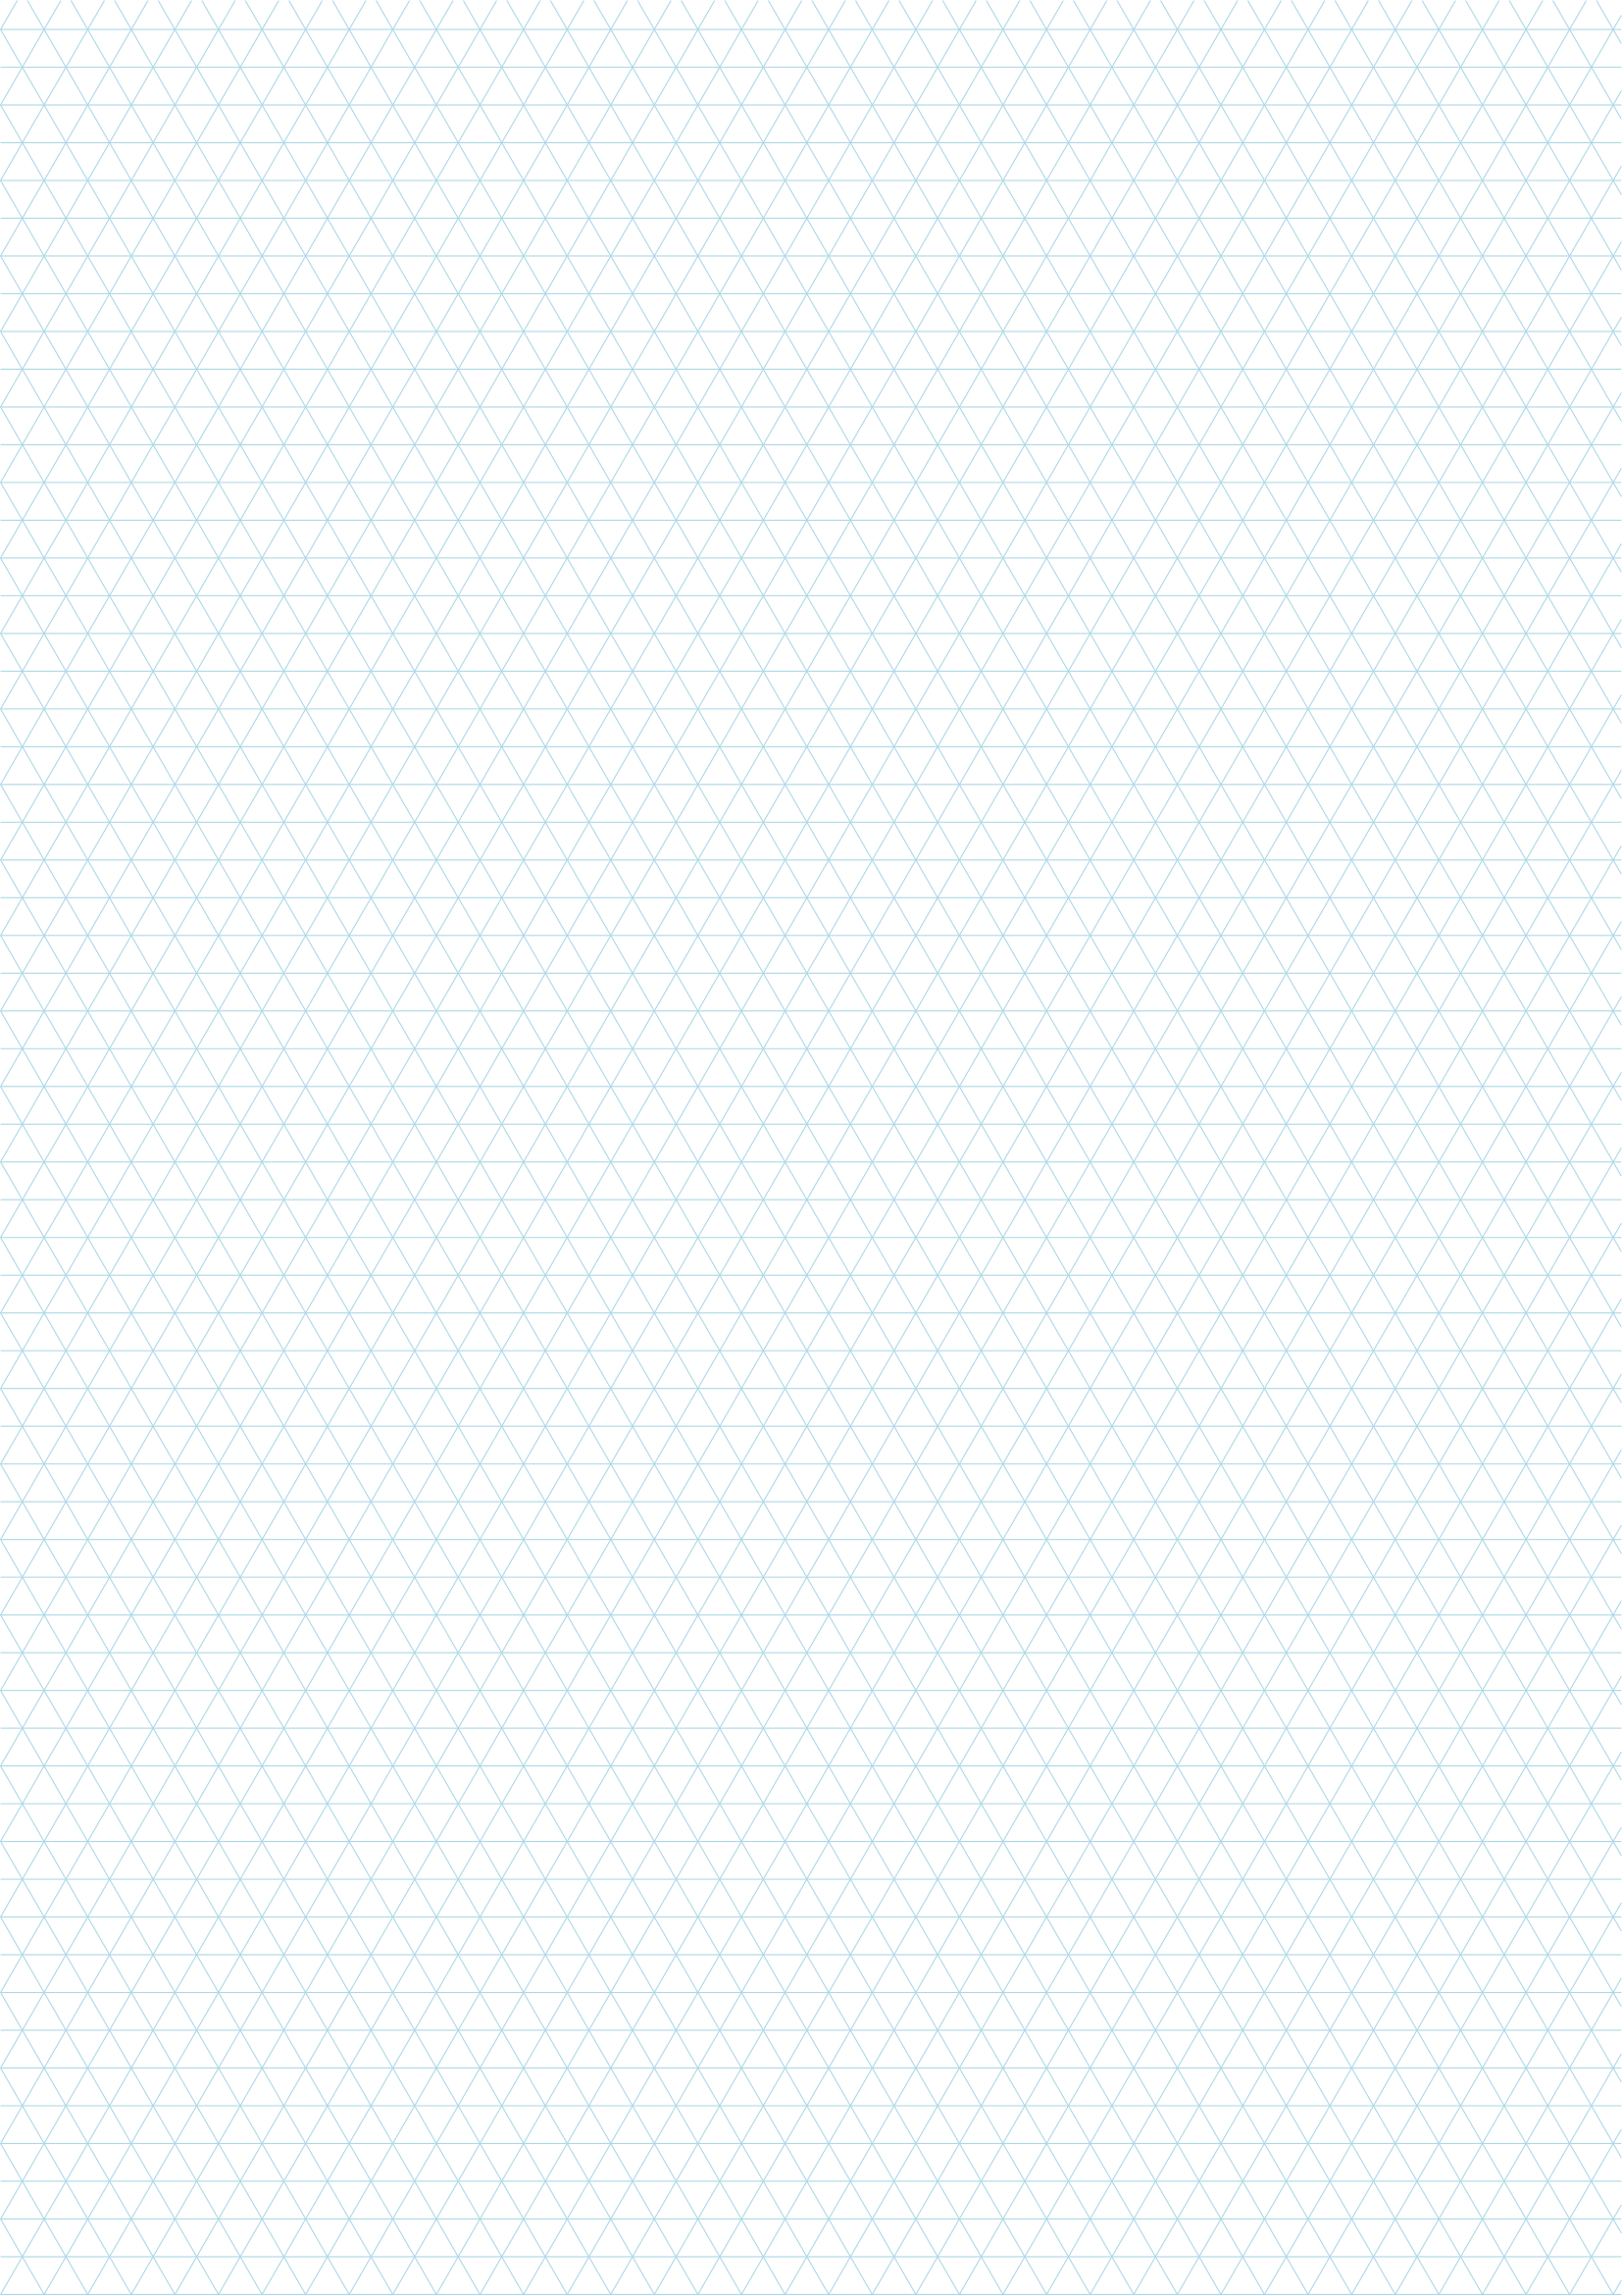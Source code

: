 <?xml version="1.0"?>
<!DOCTYPE ipe SYSTEM "ipe.dtd">
<ipe version="70218" creator="Ipe 7.2.18">
<info created="D:20210527174225" modified="D:20210527174225"/>
<ipestyle name="basic">
<symbol name="arrow/arc(spx)">
<path stroke="sym-stroke" fill="sym-stroke" pen="sym-pen">
0 0 m
-1 0.333 l
-1 -0.333 l
h
</path>
</symbol>
<symbol name="arrow/farc(spx)">
<path stroke="sym-stroke" fill="white" pen="sym-pen">
0 0 m
-1 0.333 l
-1 -0.333 l
h
</path>
</symbol>
<symbol name="arrow/ptarc(spx)">
<path stroke="sym-stroke" fill="sym-stroke" pen="sym-pen">
0 0 m
-1 0.333 l
-0.8 0 l
-1 -0.333 l
h
</path>
</symbol>
<symbol name="arrow/fptarc(spx)">
<path stroke="sym-stroke" fill="white" pen="sym-pen">
0 0 m
-1 0.333 l
-0.8 0 l
-1 -0.333 l
h
</path>
</symbol>
<symbol name="mark/circle(sx)" transformations="translations">
<path fill="sym-stroke">
0.6 0 0 0.6 0 0 e
0.4 0 0 0.4 0 0 e
</path>
</symbol>
<symbol name="mark/disk(sx)" transformations="translations">
<path fill="sym-stroke">
0.6 0 0 0.6 0 0 e
</path>
</symbol>
<symbol name="mark/fdisk(sfx)" transformations="translations">
<group>
<path fill="sym-fill">
0.5 0 0 0.5 0 0 e
</path>
<path fill="sym-stroke" fillrule="eofill">
0.6 0 0 0.6 0 0 e
0.4 0 0 0.4 0 0 e
</path>
</group>
</symbol>
<symbol name="mark/box(sx)" transformations="translations">
<path fill="sym-stroke" fillrule="eofill">
-0.6 -0.6 m
0.6 -0.6 l
0.6 0.6 l
-0.6 0.6 l
h
-0.4 -0.4 m
0.4 -0.4 l
0.4 0.4 l
-0.4 0.4 l
h
</path>
</symbol>
<symbol name="mark/square(sx)" transformations="translations">
<path fill="sym-stroke">
-0.6 -0.6 m
0.6 -0.6 l
0.6 0.6 l
-0.6 0.6 l
h
</path>
</symbol>
<symbol name="mark/fsquare(sfx)" transformations="translations">
<group>
<path fill="sym-fill">
-0.5 -0.5 m
0.5 -0.5 l
0.5 0.5 l
-0.5 0.5 l
h
</path>
<path fill="sym-stroke" fillrule="eofill">
-0.6 -0.6 m
0.6 -0.6 l
0.6 0.6 l
-0.6 0.6 l
h
-0.4 -0.4 m
0.4 -0.4 l
0.4 0.4 l
-0.4 0.4 l
h
</path>
</group>
</symbol>
<symbol name="mark/cross(sx)" transformations="translations">
<group>
<path fill="sym-stroke">
-0.43 -0.57 m
0.57 0.43 l
0.43 0.57 l
-0.57 -0.43 l
h
</path>
<path fill="sym-stroke">
-0.43 0.57 m
0.57 -0.43 l
0.43 -0.57 l
-0.57 0.43 l
h
</path>
</group>
</symbol>
<symbol name="arrow/fnormal(spx)">
<path stroke="sym-stroke" fill="white" pen="sym-pen">
0 0 m
-1 0.333 l
-1 -0.333 l
h
</path>
</symbol>
<symbol name="arrow/pointed(spx)">
<path stroke="sym-stroke" fill="sym-stroke" pen="sym-pen">
0 0 m
-1 0.333 l
-0.8 0 l
-1 -0.333 l
h
</path>
</symbol>
<symbol name="arrow/fpointed(spx)">
<path stroke="sym-stroke" fill="white" pen="sym-pen">
0 0 m
-1 0.333 l
-0.8 0 l
-1 -0.333 l
h
</path>
</symbol>
<symbol name="arrow/linear(spx)">
<path stroke="sym-stroke" pen="sym-pen">
-1 0.333 m
0 0 l
-1 -0.333 l
</path>
</symbol>
<symbol name="arrow/fdouble(spx)">
<path stroke="sym-stroke" fill="white" pen="sym-pen">
0 0 m
-1 0.333 l
-1 -0.333 l
h
-1 0 m
-2 0.333 l
-2 -0.333 l
h
</path>
</symbol>
<symbol name="arrow/double(spx)">
<path stroke="sym-stroke" fill="sym-stroke" pen="sym-pen">
0 0 m
-1 0.333 l
-1 -0.333 l
h
-1 0 m
-2 0.333 l
-2 -0.333 l
h
</path>
</symbol>
<symbol name="arrow/mid-normal(spx)">
<path stroke="sym-stroke" fill="sym-stroke" pen="sym-pen">
0.5 0 m
-0.5 0.333 l
-0.5 -0.333 l
h
</path>
</symbol>
<symbol name="arrow/mid-fnormal(spx)">
<path stroke="sym-stroke" fill="white" pen="sym-pen">
0.5 0 m
-0.5 0.333 l
-0.5 -0.333 l
h
</path>
</symbol>
<symbol name="arrow/mid-pointed(spx)">
<path stroke="sym-stroke" fill="sym-stroke" pen="sym-pen">
0.5 0 m
-0.5 0.333 l
-0.3 0 l
-0.5 -0.333 l
h
</path>
</symbol>
<symbol name="arrow/mid-fpointed(spx)">
<path stroke="sym-stroke" fill="white" pen="sym-pen">
0.5 0 m
-0.5 0.333 l
-0.3 0 l
-0.5 -0.333 l
h
</path>
</symbol>
<symbol name="arrow/mid-double(spx)">
<path stroke="sym-stroke" fill="sym-stroke" pen="sym-pen">
1 0 m
0 0.333 l
0 -0.333 l
h
0 0 m
-1 0.333 l
-1 -0.333 l
h
</path>
</symbol>
<symbol name="arrow/mid-fdouble(spx)">
<path stroke="sym-stroke" fill="white" pen="sym-pen">
1 0 m
0 0.333 l
0 -0.333 l
h
0 0 m
-1 0.333 l
-1 -0.333 l
h
</path>
</symbol>
<pen name="heavier" value="0.8"/>
<pen name="fat" value="1.2"/>
<pen name="ultrafat" value="2"/>
<symbolsize name="large" value="5"/>
<symbolsize name="small" value="2"/>
<symbolsize name="tiny" value="1.1"/>
<arrowsize name="large" value="10"/>
<arrowsize name="small" value="5"/>
<arrowsize name="tiny" value="3"/>
<color name="red" value="1 0 0"/>
<color name="blue" value="0 0 1"/>
<color name="green" value="0 1 0"/>
<color name="yellow" value="1 1 0"/>
<color name="orange" value="1 0.647 0"/>
<color name="gold" value="1 0.843 0"/>
<color name="purple" value="0.627 0.125 0.941"/>
<color name="gray" value="0.745"/>
<color name="brown" value="0.647 0.165 0.165"/>
<color name="navy" value="0 0 0.502"/>
<color name="pink" value="1 0.753 0.796"/>
<color name="seagreen" value="0.18 0.545 0.341"/>
<color name="turquoise" value="0.251 0.878 0.816"/>
<color name="violet" value="0.933 0.51 0.933"/>
<color name="darkblue" value="0 0 0.545"/>
<color name="darkcyan" value="0 0.545 0.545"/>
<color name="darkgray" value="0.663"/>
<color name="darkgreen" value="0 0.392 0"/>
<color name="darkmagenta" value="0.545 0 0.545"/>
<color name="darkorange" value="1 0.549 0"/>
<color name="darkred" value="0.545 0 0"/>
<color name="lightblue" value="0.678 0.847 0.902"/>
<color name="lightcyan" value="0.878 1 1"/>
<color name="lightgray" value="0.827"/>
<color name="lightgreen" value="0.565 0.933 0.565"/>
<color name="lightyellow" value="1 1 0.878"/>
<dashstyle name="dotted" value="[1 3] 0"/>
<dashstyle name="dashed" value="[4] 0"/>
<dashstyle name="dash dotted" value="[4 2 1 2] 0"/>
<dashstyle name="dash dot dotted" value="[4 2 1 2 1 2] 0"/>
<textsize name="large" value="\large"/>
<textsize name="Large" value="\Large"/>
<textsize name="LARGE" value="\LARGE"/>
<textsize name="huge" value="\huge"/>
<textsize name="Huge" value="\Huge"/>
<textsize name="small" value="\small"/>
<textsize name="footnote" value="\footnotesize"/>
<textsize name="tiny" value="\tiny"/>
<textstyle name="center" begin="\begin{center}" end="\end{center}"/>
<textstyle name="itemize" begin="\begin{itemize}" end="\end{itemize}"/>
<textstyle name="item" begin="\begin{itemize}\item{}" end="\end{itemize}"/>
<gridsize name="4 pts" value="4"/>
<gridsize name="8 pts (~3 mm)" value="8"/>
<gridsize name="16 pts (~6 mm)" value="16"/>
<gridsize name="32 pts (~12 mm)" value="32"/>
<gridsize name="10 pts (~3.5 mm)" value="10"/>
<gridsize name="20 pts (~7 mm)" value="20"/>
<gridsize name="14 pts (~5 mm)" value="14"/>
<gridsize name="28 pts (~10 mm)" value="28"/>
<gridsize name="56 pts (~20 mm)" value="56"/>
<anglesize name="90 deg" value="90"/>
<anglesize name="60 deg" value="60"/>
<anglesize name="45 deg" value="45"/>
<anglesize name="30 deg" value="30"/>
<anglesize name="22.5 deg" value="22.5"/>
<opacity name="10%" value="0.1"/>
<opacity name="30%" value="0.3"/>
<opacity name="50%" value="0.5"/>
<opacity name="75%" value="0.75"/>
<tiling name="falling" angle="-60" step="4" width="1"/>
<tiling name="rising" angle="30" step="4" width="1"/>
</ipestyle>
<page>
<layer name="alpha"/>
<layer name="GRID"/>
<view layers="alpha GRID" active="GRID"/>
<group layer="GRID">
<path stroke="lightblue">
0 0 m
595 0 l
</path>
<path stroke="lightblue">
0 13.8564 m
595 13.8564 l
</path>
<path stroke="lightblue">
0 27.7128 m
595 27.7128 l
</path>
<path stroke="lightblue">
0 41.5692 m
595 41.5692 l
</path>
<path stroke="lightblue">
0 55.4256 m
595 55.4256 l
</path>
<path stroke="lightblue">
0 69.282 m
595 69.282 l
</path>
<path stroke="lightblue">
0 83.1384 m
595 83.1384 l
</path>
<path stroke="lightblue">
0 96.9948 m
595 96.9948 l
</path>
<path stroke="lightblue">
0 110.851 m
595 110.851 l
</path>
<path stroke="lightblue">
0 124.708 m
595 124.708 l
</path>
<path stroke="lightblue">
0 138.564 m
595 138.564 l
</path>
<path stroke="lightblue">
0 152.42 m
595 152.42 l
</path>
<path stroke="lightblue">
0 166.277 m
595 166.277 l
</path>
<path stroke="lightblue">
0 180.133 m
595 180.133 l
</path>
<path stroke="lightblue">
0 193.99 m
595 193.99 l
</path>
<path stroke="lightblue">
0 207.846 m
595 207.846 l
</path>
<path stroke="lightblue">
0 221.703 m
595 221.703 l
</path>
<path stroke="lightblue">
0 235.559 m
595 235.559 l
</path>
<path stroke="lightblue">
0 249.415 m
595 249.415 l
</path>
<path stroke="lightblue">
0 263.272 m
595 263.272 l
</path>
<path stroke="lightblue">
0 277.128 m
595 277.128 l
</path>
<path stroke="lightblue">
0 290.985 m
595 290.985 l
</path>
<path stroke="lightblue">
0 304.841 m
595 304.841 l
</path>
<path stroke="lightblue">
0 318.697 m
595 318.697 l
</path>
<path stroke="lightblue">
0 332.554 m
595 332.554 l
</path>
<path stroke="lightblue">
0 346.41 m
595 346.41 l
</path>
<path stroke="lightblue">
0 360.267 m
595 360.267 l
</path>
<path stroke="lightblue">
0 374.123 m
595 374.123 l
</path>
<path stroke="lightblue">
0 387.979 m
595 387.979 l
</path>
<path stroke="lightblue">
0 401.836 m
595 401.836 l
</path>
<path stroke="lightblue">
0 415.692 m
595 415.692 l
</path>
<path stroke="lightblue">
0 429.549 m
595 429.549 l
</path>
<path stroke="lightblue">
0 443.405 m
595 443.405 l
</path>
<path stroke="lightblue">
0 457.261 m
595 457.261 l
</path>
<path stroke="lightblue">
0 471.118 m
595 471.118 l
</path>
<path stroke="lightblue">
0 484.974 m
595 484.974 l
</path>
<path stroke="lightblue">
0 498.831 m
595 498.831 l
</path>
<path stroke="lightblue">
0 512.687 m
595 512.687 l
</path>
<path stroke="lightblue">
0 526.543 m
595 526.543 l
</path>
<path stroke="lightblue">
0 540.4 m
595 540.4 l
</path>
<path stroke="lightblue">
0 554.256 m
595 554.256 l
</path>
<path stroke="lightblue">
0 568.113 m
595 568.113 l
</path>
<path stroke="lightblue">
0 581.969 m
595 581.969 l
</path>
<path stroke="lightblue">
0 595.825 m
595 595.825 l
</path>
<path stroke="lightblue">
0 609.682 m
595 609.682 l
</path>
<path stroke="lightblue">
0 623.538 m
595 623.538 l
</path>
<path stroke="lightblue">
0 637.395 m
595 637.395 l
</path>
<path stroke="lightblue">
0 651.251 m
595 651.251 l
</path>
<path stroke="lightblue">
0 665.108 m
595 665.108 l
</path>
<path stroke="lightblue">
0 678.964 m
595 678.964 l
</path>
<path stroke="lightblue">
0 692.82 m
595 692.82 l
</path>
<path stroke="lightblue">
0 706.677 m
595 706.677 l
</path>
<path stroke="lightblue">
0 720.533 m
595 720.533 l
</path>
<path stroke="lightblue">
0 734.39 m
595 734.39 l
</path>
<path stroke="lightblue">
0 748.246 m
595 748.246 l
</path>
<path stroke="lightblue">
0 762.102 m
595 762.102 l
</path>
<path stroke="lightblue">
0 775.959 m
595 775.959 l
</path>
<path stroke="lightblue">
0 789.815 m
595 789.815 l
</path>
<path stroke="lightblue">
0 803.672 m
595 803.672 l
</path>
<path stroke="lightblue">
0 817.528 m
595 817.528 l
</path>
<path stroke="lightblue">
0 831.384 m
595 831.384 l
</path>
<path stroke="lightblue">
0 0 m
486.129 842 l
</path>
<path stroke="lightblue">
16 0 m
502.129 842 l
</path>
<path stroke="lightblue">
32 0 m
518.129 842 l
</path>
<path stroke="lightblue">
48 0 m
534.129 842 l
</path>
<path stroke="lightblue">
64 0 m
550.129 842 l
</path>
<path stroke="lightblue">
80 0 m
566.129 842 l
</path>
<path stroke="lightblue">
96 0 m
582.129 842 l
</path>
<path stroke="lightblue">
112 0 m
595 836.581 l
</path>
<path stroke="lightblue">
128 0 m
595 808.868 l
</path>
<path stroke="lightblue">
144 0 m
595 781.155 l
</path>
<path stroke="lightblue">
160 0 m
595 753.442 l
</path>
<path stroke="lightblue">
176 0 m
595 725.729 l
</path>
<path stroke="lightblue">
192 0 m
595 698.016 l
</path>
<path stroke="lightblue">
208 0 m
595 670.304 l
</path>
<path stroke="lightblue">
224 0 m
595 642.591 l
</path>
<path stroke="lightblue">
240 0 m
595 614.878 l
</path>
<path stroke="lightblue">
256 0 m
595 587.165 l
</path>
<path stroke="lightblue">
272 0 m
595 559.452 l
</path>
<path stroke="lightblue">
288 0 m
595 531.74 l
</path>
<path stroke="lightblue">
304 0 m
595 504.027 l
</path>
<path stroke="lightblue">
320 0 m
595 476.314 l
</path>
<path stroke="lightblue">
336 0 m
595 448.601 l
</path>
<path stroke="lightblue">
352 0 m
595 420.888 l
</path>
<path stroke="lightblue">
368 0 m
595 393.176 l
</path>
<path stroke="lightblue">
384 0 m
595 365.463 l
</path>
<path stroke="lightblue">
400 0 m
595 337.75 l
</path>
<path stroke="lightblue">
416 0 m
595 310.037 l
</path>
<path stroke="lightblue">
432 0 m
595 282.324 l
</path>
<path stroke="lightblue">
448 0 m
595 254.611 l
</path>
<path stroke="lightblue">
464 0 m
595 226.899 l
</path>
<path stroke="lightblue">
480 0 m
595 199.186 l
</path>
<path stroke="lightblue">
496 0 m
595 171.473 l
</path>
<path stroke="lightblue">
512 0 m
595 143.76 l
</path>
<path stroke="lightblue">
528 0 m
595 116.047 l
</path>
<path stroke="lightblue">
544 0 m
595 88.3346 l
</path>
<path stroke="lightblue">
560 0 m
595 60.6218 l
</path>
<path stroke="lightblue">
576 0 m
595 32.909 l
</path>
<path stroke="lightblue">
592 0 m
595 5.19615 l
</path>
<path stroke="lightblue">
0 0 m
0 0 l
</path>
<path stroke="lightblue">
0 27.7128 m
16 0 l
</path>
<path stroke="lightblue">
0 55.4256 m
32 0 l
</path>
<path stroke="lightblue">
0 83.1384 m
48 0 l
</path>
<path stroke="lightblue">
0 110.851 m
64 0 l
</path>
<path stroke="lightblue">
0 138.564 m
80 0 l
</path>
<path stroke="lightblue">
0 166.277 m
96 0 l
</path>
<path stroke="lightblue">
0 193.99 m
112 0 l
</path>
<path stroke="lightblue">
0 221.703 m
128 0 l
</path>
<path stroke="lightblue">
0 249.415 m
144 0 l
</path>
<path stroke="lightblue">
0 277.128 m
160 0 l
</path>
<path stroke="lightblue">
0 304.841 m
176 0 l
</path>
<path stroke="lightblue">
0 332.554 m
192 0 l
</path>
<path stroke="lightblue">
0 360.267 m
208 0 l
</path>
<path stroke="lightblue">
0 387.979 m
224 0 l
</path>
<path stroke="lightblue">
0 415.692 m
240 0 l
</path>
<path stroke="lightblue">
0 443.405 m
256 0 l
</path>
<path stroke="lightblue">
0 471.118 m
272 0 l
</path>
<path stroke="lightblue">
0 498.831 m
288 0 l
</path>
<path stroke="lightblue">
0 526.543 m
304 0 l
</path>
<path stroke="lightblue">
0 554.256 m
320 0 l
</path>
<path stroke="lightblue">
0 581.969 m
336 0 l
</path>
<path stroke="lightblue">
0 609.682 m
352 0 l
</path>
<path stroke="lightblue">
0 637.395 m
368 0 l
</path>
<path stroke="lightblue">
0 665.108 m
384 0 l
</path>
<path stroke="lightblue">
0 692.82 m
400 0 l
</path>
<path stroke="lightblue">
0 720.533 m
416 0 l
</path>
<path stroke="lightblue">
0 748.246 m
432 0 l
</path>
<path stroke="lightblue">
0 775.959 m
448 0 l
</path>
<path stroke="lightblue">
0 803.672 m
464 0 l
</path>
<path stroke="lightblue">
0 831.384 m
480 0 l
</path>
<path stroke="lightblue">
9.87107 842 m
496 0 l
</path>
<path stroke="lightblue">
25.8711 842 m
512 0 l
</path>
<path stroke="lightblue">
41.8711 842 m
528 0 l
</path>
<path stroke="lightblue">
57.8711 842 m
544 0 l
</path>
<path stroke="lightblue">
73.8711 842 m
560 0 l
</path>
<path stroke="lightblue">
89.8711 842 m
576 0 l
</path>
<path stroke="lightblue">
105.871 842 m
592 0 l
</path>
<path stroke="lightblue">
121.871 842 m
595 22.5167 l
</path>
<path stroke="lightblue">
137.871 842 m
595 50.2295 l
</path>
<path stroke="lightblue">
153.871 842 m
595 77.9423 l
</path>
<path stroke="lightblue">
169.871 842 m
595 105.655 l
</path>
<path stroke="lightblue">
185.871 842 m
595 133.368 l
</path>
<path stroke="lightblue">
201.871 842 m
595 161.081 l
</path>
<path stroke="lightblue">
217.871 842 m
595 188.794 l
</path>
<path stroke="lightblue">
233.871 842 m
595 216.506 l
</path>
<path stroke="lightblue">
249.871 842 m
595 244.219 l
</path>
<path stroke="lightblue">
265.871 842 m
595 271.932 l
</path>
<path stroke="lightblue">
281.871 842 m
595 299.645 l
</path>
<path stroke="lightblue">
297.871 842 m
595 327.358 l
</path>
<path stroke="lightblue">
313.871 842 m
595 355.07 l
</path>
<path stroke="lightblue">
329.871 842 m
595 382.783 l
</path>
<path stroke="lightblue">
345.871 842 m
595 410.496 l
</path>
<path stroke="lightblue">
361.871 842 m
595 438.209 l
</path>
<path stroke="lightblue">
377.871 842 m
595 465.922 l
</path>
<path stroke="lightblue">
393.871 842 m
595 493.634 l
</path>
<path stroke="lightblue">
409.871 842 m
595 521.347 l
</path>
<path stroke="lightblue">
425.871 842 m
595 549.06 l
</path>
<path stroke="lightblue">
441.871 842 m
595 576.773 l
</path>
<path stroke="lightblue">
457.871 842 m
595 604.486 l
</path>
<path stroke="lightblue">
473.871 842 m
595 632.199 l
</path>
<path stroke="lightblue">
489.871 842 m
595 659.911 l
</path>
<path stroke="lightblue">
505.871 842 m
595 687.624 l
</path>
<path stroke="lightblue">
521.871 842 m
595 715.337 l
</path>
<path stroke="lightblue">
537.871 842 m
595 743.05 l
</path>
<path stroke="lightblue">
553.871 842 m
595 770.763 l
</path>
<path stroke="lightblue">
569.871 842 m
595 798.475 l
</path>
<path stroke="lightblue">
585.871 842 m
595 826.188 l
</path>
<path stroke="lightblue">
0 27.7128 m
470.129 842 l
</path>
<path stroke="lightblue">
0 55.4256 m
454.129 842 l
</path>
<path stroke="lightblue">
0 83.1384 m
438.129 842 l
</path>
<path stroke="lightblue">
0 110.851 m
422.129 842 l
</path>
<path stroke="lightblue">
0 138.564 m
406.129 842 l
</path>
<path stroke="lightblue">
0 166.277 m
390.129 842 l
</path>
<path stroke="lightblue">
0 193.99 m
374.129 842 l
</path>
<path stroke="lightblue">
0 221.703 m
358.129 842 l
</path>
<path stroke="lightblue">
0 249.415 m
342.129 842 l
</path>
<path stroke="lightblue">
0 277.128 m
326.129 842 l
</path>
<path stroke="lightblue">
0 304.841 m
310.129 842 l
</path>
<path stroke="lightblue">
0 332.554 m
294.129 842 l
</path>
<path stroke="lightblue">
0 360.267 m
278.129 842 l
</path>
<path stroke="lightblue">
0 387.979 m
262.129 842 l
</path>
<path stroke="lightblue">
0 415.692 m
246.129 842 l
</path>
<path stroke="lightblue">
0 443.405 m
230.129 842 l
</path>
<path stroke="lightblue">
0 471.118 m
214.129 842 l
</path>
<path stroke="lightblue">
0 498.831 m
198.129 842 l
</path>
<path stroke="lightblue">
0 526.543 m
182.129 842 l
</path>
<path stroke="lightblue">
0 554.256 m
166.129 842 l
</path>
<path stroke="lightblue">
0 581.969 m
150.129 842 l
</path>
<path stroke="lightblue">
0 609.682 m
134.129 842 l
</path>
<path stroke="lightblue">
0 637.395 m
118.129 842 l
</path>
<path stroke="lightblue">
0 665.108 m
102.129 842 l
</path>
<path stroke="lightblue">
0 692.82 m
86.1289 842 l
</path>
<path stroke="lightblue">
0 720.533 m
70.1289 842 l
</path>
<path stroke="lightblue">
0 748.246 m
54.1289 842 l
</path>
<path stroke="lightblue">
0 775.959 m
38.1289 842 l
</path>
<path stroke="lightblue">
0 803.672 m
22.1289 842 l
</path>
<path stroke="lightblue">
0 831.384 m
6.12893 842 l
</path>
</group>
</page>
</ipe>

